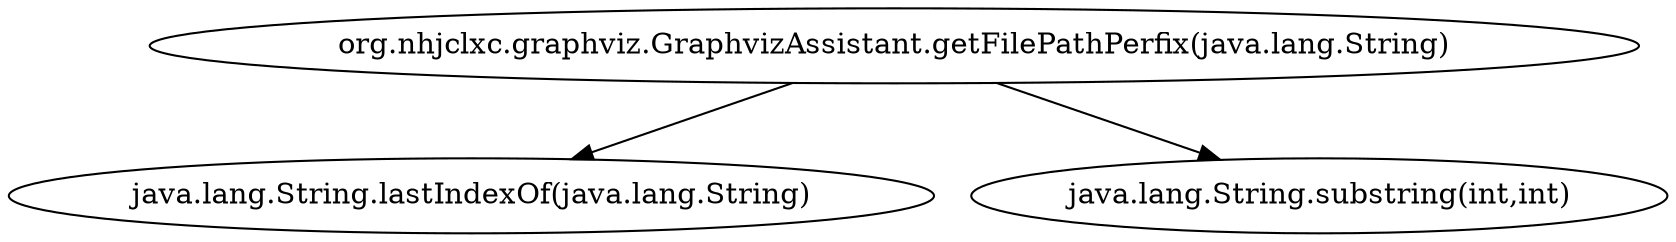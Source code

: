 digraph "org.nhjclxc.graphviz.GraphvizAssistant.getFilePathPerfix(java.lang.String)" {
"org.nhjclxc.graphviz.GraphvizAssistant.getFilePathPerfix(java.lang.String)" -> "java.lang.String.lastIndexOf(java.lang.String)";

"org.nhjclxc.graphviz.GraphvizAssistant.getFilePathPerfix(java.lang.String)" -> "java.lang.String.substring(int,int)";

}